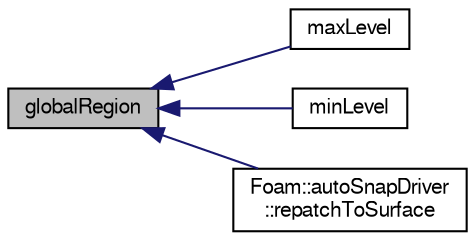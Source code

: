 digraph "globalRegion"
{
  bgcolor="transparent";
  edge [fontname="FreeSans",fontsize="10",labelfontname="FreeSans",labelfontsize="10"];
  node [fontname="FreeSans",fontsize="10",shape=record];
  rankdir="LR";
  Node1 [label="globalRegion",height=0.2,width=0.4,color="black", fillcolor="grey75", style="filled" fontcolor="black"];
  Node1 -> Node2 [dir="back",color="midnightblue",fontsize="10",style="solid",fontname="FreeSans"];
  Node2 [label="maxLevel",height=0.2,width=0.4,color="black",URL="$a02054.html#ab35128c7a485a83c0afb8495cb12bfb1",tooltip="Max level for surface and region on surface. "];
  Node1 -> Node3 [dir="back",color="midnightblue",fontsize="10",style="solid",fontname="FreeSans"];
  Node3 [label="minLevel",height=0.2,width=0.4,color="black",URL="$a02054.html#ac0c96fbe69798f90dd6490b038de7195",tooltip="Min level for surface and region on surface. "];
  Node1 -> Node4 [dir="back",color="midnightblue",fontsize="10",style="solid",fontname="FreeSans"];
  Node4 [label="Foam::autoSnapDriver\l::repatchToSurface",height=0.2,width=0.4,color="black",URL="$a00079.html#abf0c9c836463b6164ef331dce238b2fa",tooltip="Repatch faces according to surface nearest the face centre. "];
}
